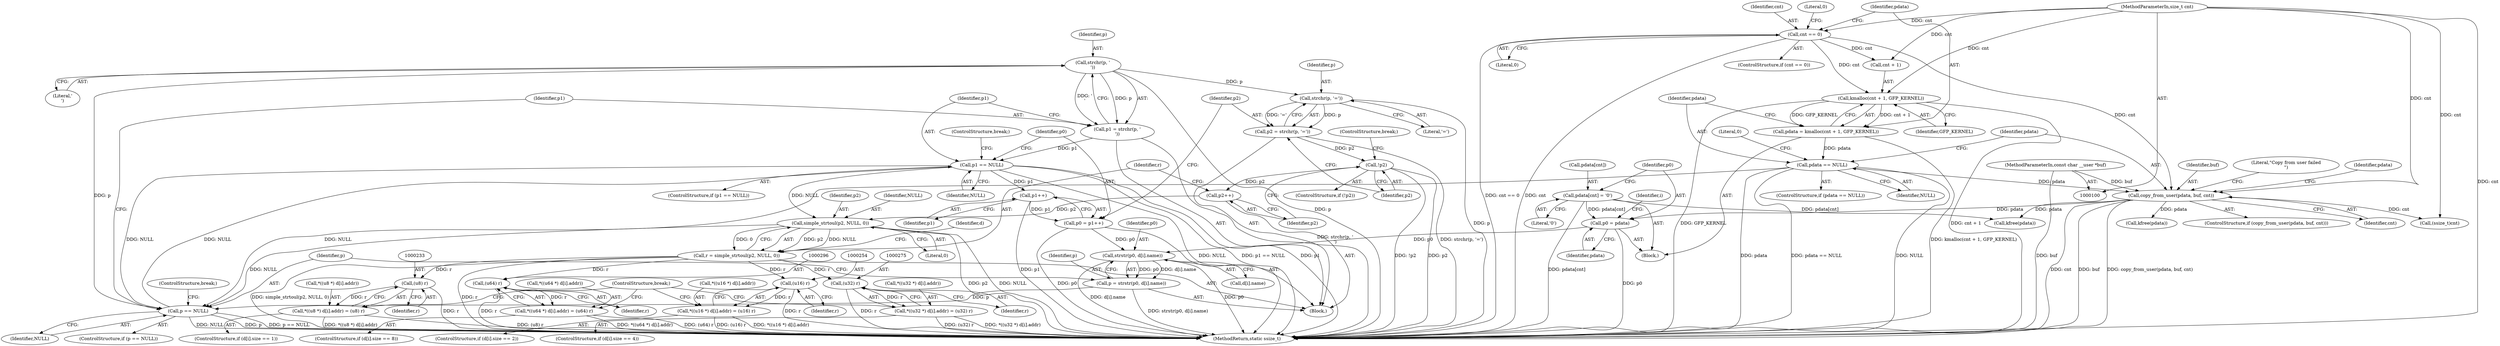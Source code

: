 digraph "0_linux_a497e47d4aec37aaf8f13509f3ef3d1f6a717d88@API" {
"1000186" [label="(Call,strchr(p, '\n'))"];
"1000180" [label="(Call,p == NULL)"];
"1000170" [label="(Call,p = strstr(p0, d[i].name))"];
"1000172" [label="(Call,strstr(p0, d[i].name))"];
"1000194" [label="(Call,p0 = p1++)"];
"1000196" [label="(Call,p1++)"];
"1000190" [label="(Call,p1 == NULL)"];
"1000184" [label="(Call,p1 = strchr(p, '\n'))"];
"1000186" [label="(Call,strchr(p, '\n'))"];
"1000155" [label="(Call,p0 = pdata)"];
"1000150" [label="(Call,pdata[cnt] = '\0')"];
"1000139" [label="(Call,copy_from_user(pdata, buf, cnt))"];
"1000133" [label="(Call,pdata == NULL)"];
"1000125" [label="(Call,pdata = kmalloc(cnt + 1, GFP_KERNEL))"];
"1000127" [label="(Call,kmalloc(cnt + 1, GFP_KERNEL))"];
"1000120" [label="(Call,cnt == 0)"];
"1000103" [label="(MethodParameterIn,size_t cnt)"];
"1000102" [label="(MethodParameterIn,const char __user *buf)"];
"1000211" [label="(Call,simple_strtoul(p2, NULL, 0))"];
"1000207" [label="(Call,p2++)"];
"1000204" [label="(Call,!p2)"];
"1000198" [label="(Call,p2 = strchr(p, '='))"];
"1000200" [label="(Call,strchr(p, '='))"];
"1000209" [label="(Call,r = simple_strtoul(p2, NULL, 0))"];
"1000232" [label="(Call,(u8) r)"];
"1000223" [label="(Call,*((u8 *) d[i].addr) = (u8) r)"];
"1000253" [label="(Call,(u16) r)"];
"1000244" [label="(Call,*((u16 *) d[i].addr) = (u16) r)"];
"1000274" [label="(Call,(u32) r)"];
"1000265" [label="(Call,*((u32 *) d[i].addr) = (u32) r)"];
"1000295" [label="(Call,(u64) r)"];
"1000286" [label="(Call,*((u64 *) d[i].addr) = (u64) r)"];
"1000189" [label="(ControlStructure,if (p1 == NULL))"];
"1000265" [label="(Call,*((u32 *) d[i].addr) = (u32) r)"];
"1000274" [label="(Call,(u32) r)"];
"1000199" [label="(Identifier,p2)"];
"1000197" [label="(Identifier,p1)"];
"1000298" [label="(ControlStructure,break;)"];
"1000120" [label="(Call,cnt == 0)"];
"1000295" [label="(Call,(u64) r)"];
"1000286" [label="(Call,*((u64 *) d[i].addr) = (u64) r)"];
"1000180" [label="(Call,p == NULL)"];
"1000127" [label="(Call,kmalloc(cnt + 1, GFP_KERNEL))"];
"1000207" [label="(Call,p2++)"];
"1000191" [label="(Identifier,p1)"];
"1000137" [label="(Literal,0)"];
"1000187" [label="(Identifier,p)"];
"1000131" [label="(Identifier,GFP_KERNEL)"];
"1000128" [label="(Call,cnt + 1)"];
"1000134" [label="(Identifier,pdata)"];
"1000139" [label="(Call,copy_from_user(pdata, buf, cnt))"];
"1000122" [label="(Literal,0)"];
"1000154" [label="(Literal,'\0')"];
"1000103" [label="(MethodParameterIn,size_t cnt)"];
"1000188" [label="(Literal,'\n')"];
"1000206" [label="(ControlStructure,break;)"];
"1000125" [label="(Call,pdata = kmalloc(cnt + 1, GFP_KERNEL))"];
"1000102" [label="(MethodParameterIn,const char __user *buf)"];
"1000204" [label="(Call,!p2)"];
"1000182" [label="(Identifier,NULL)"];
"1000179" [label="(ControlStructure,if (p == NULL))"];
"1000232" [label="(Call,(u8) r)"];
"1000297" [label="(Identifier,r)"];
"1000266" [label="(Call,*((u32 *) d[i].addr))"];
"1000212" [label="(Identifier,p2)"];
"1000205" [label="(Identifier,p2)"];
"1000174" [label="(Call,d[i].name)"];
"1000253" [label="(Call,(u16) r)"];
"1000236" [label="(ControlStructure,if (d[i].size == 2))"];
"1000255" [label="(Identifier,r)"];
"1000173" [label="(Identifier,p0)"];
"1000150" [label="(Call,pdata[cnt] = '\0')"];
"1000200" [label="(Call,strchr(p, '='))"];
"1000224" [label="(Call,*((u8 *) d[i].addr))"];
"1000172" [label="(Call,strstr(p0, d[i].name))"];
"1000201" [label="(Identifier,p)"];
"1000234" [label="(Identifier,r)"];
"1000209" [label="(Call,r = simple_strtoul(p2, NULL, 0))"];
"1000169" [label="(Block,)"];
"1000160" [label="(Identifier,i)"];
"1000126" [label="(Identifier,pdata)"];
"1000132" [label="(ControlStructure,if (pdata == NULL))"];
"1000105" [label="(Block,)"];
"1000140" [label="(Identifier,pdata)"];
"1000184" [label="(Call,p1 = strchr(p, '\n'))"];
"1000142" [label="(Identifier,cnt)"];
"1000244" [label="(Call,*((u16 *) d[i].addr) = (u16) r)"];
"1000151" [label="(Call,pdata[cnt])"];
"1000133" [label="(Call,pdata == NULL)"];
"1000141" [label="(Identifier,buf)"];
"1000193" [label="(ControlStructure,break;)"];
"1000276" [label="(Identifier,r)"];
"1000300" [label="(Call,kfree(pdata))"];
"1000190" [label="(Call,p1 == NULL)"];
"1000186" [label="(Call,strchr(p, '\n'))"];
"1000208" [label="(Identifier,p2)"];
"1000156" [label="(Identifier,p0)"];
"1000257" [label="(ControlStructure,if (d[i].size == 4))"];
"1000211" [label="(Call,simple_strtoul(p2, NULL, 0))"];
"1000198" [label="(Call,p2 = strchr(p, '='))"];
"1000192" [label="(Identifier,NULL)"];
"1000183" [label="(ControlStructure,break;)"];
"1000195" [label="(Identifier,p0)"];
"1000210" [label="(Identifier,r)"];
"1000185" [label="(Identifier,p1)"];
"1000214" [label="(Literal,0)"];
"1000203" [label="(ControlStructure,if (!p2))"];
"1000155" [label="(Call,p0 = pdata)"];
"1000202" [label="(Literal,'=')"];
"1000171" [label="(Identifier,p)"];
"1000146" [label="(Call,kfree(pdata))"];
"1000138" [label="(ControlStructure,if (copy_from_user(pdata, buf, cnt)))"];
"1000219" [label="(Identifier,d)"];
"1000170" [label="(Call,p = strstr(p0, d[i].name))"];
"1000145" [label="(Literal,\"Copy from user failed\n\")"];
"1000223" [label="(Call,*((u8 *) d[i].addr) = (u8) r)"];
"1000303" [label="(Call,(ssize_t)cnt)"];
"1000157" [label="(Identifier,pdata)"];
"1000278" [label="(ControlStructure,if (d[i].size == 8))"];
"1000194" [label="(Call,p0 = p1++)"];
"1000196" [label="(Call,p1++)"];
"1000119" [label="(ControlStructure,if (cnt == 0))"];
"1000124" [label="(Literal,0)"];
"1000213" [label="(Identifier,NULL)"];
"1000135" [label="(Identifier,NULL)"];
"1000152" [label="(Identifier,pdata)"];
"1000306" [label="(MethodReturn,static ssize_t)"];
"1000287" [label="(Call,*((u64 *) d[i].addr))"];
"1000181" [label="(Identifier,p)"];
"1000245" [label="(Call,*((u16 *) d[i].addr))"];
"1000215" [label="(ControlStructure,if (d[i].size == 1))"];
"1000121" [label="(Identifier,cnt)"];
"1000186" -> "1000184"  [label="AST: "];
"1000186" -> "1000188"  [label="CFG: "];
"1000187" -> "1000186"  [label="AST: "];
"1000188" -> "1000186"  [label="AST: "];
"1000184" -> "1000186"  [label="CFG: "];
"1000186" -> "1000306"  [label="DDG: p"];
"1000186" -> "1000184"  [label="DDG: p"];
"1000186" -> "1000184"  [label="DDG: '\n'"];
"1000180" -> "1000186"  [label="DDG: p"];
"1000186" -> "1000200"  [label="DDG: p"];
"1000180" -> "1000179"  [label="AST: "];
"1000180" -> "1000182"  [label="CFG: "];
"1000181" -> "1000180"  [label="AST: "];
"1000182" -> "1000180"  [label="AST: "];
"1000183" -> "1000180"  [label="CFG: "];
"1000185" -> "1000180"  [label="CFG: "];
"1000180" -> "1000306"  [label="DDG: NULL"];
"1000180" -> "1000306"  [label="DDG: p"];
"1000180" -> "1000306"  [label="DDG: p == NULL"];
"1000170" -> "1000180"  [label="DDG: p"];
"1000190" -> "1000180"  [label="DDG: NULL"];
"1000211" -> "1000180"  [label="DDG: NULL"];
"1000133" -> "1000180"  [label="DDG: NULL"];
"1000180" -> "1000190"  [label="DDG: NULL"];
"1000170" -> "1000169"  [label="AST: "];
"1000170" -> "1000172"  [label="CFG: "];
"1000171" -> "1000170"  [label="AST: "];
"1000172" -> "1000170"  [label="AST: "];
"1000181" -> "1000170"  [label="CFG: "];
"1000170" -> "1000306"  [label="DDG: strstr(p0, d[i].name)"];
"1000172" -> "1000170"  [label="DDG: p0"];
"1000172" -> "1000170"  [label="DDG: d[i].name"];
"1000172" -> "1000174"  [label="CFG: "];
"1000173" -> "1000172"  [label="AST: "];
"1000174" -> "1000172"  [label="AST: "];
"1000172" -> "1000306"  [label="DDG: d[i].name"];
"1000172" -> "1000306"  [label="DDG: p0"];
"1000194" -> "1000172"  [label="DDG: p0"];
"1000155" -> "1000172"  [label="DDG: p0"];
"1000194" -> "1000169"  [label="AST: "];
"1000194" -> "1000196"  [label="CFG: "];
"1000195" -> "1000194"  [label="AST: "];
"1000196" -> "1000194"  [label="AST: "];
"1000199" -> "1000194"  [label="CFG: "];
"1000194" -> "1000306"  [label="DDG: p0"];
"1000196" -> "1000194"  [label="DDG: p1"];
"1000196" -> "1000197"  [label="CFG: "];
"1000197" -> "1000196"  [label="AST: "];
"1000196" -> "1000306"  [label="DDG: p1"];
"1000190" -> "1000196"  [label="DDG: p1"];
"1000190" -> "1000189"  [label="AST: "];
"1000190" -> "1000192"  [label="CFG: "];
"1000191" -> "1000190"  [label="AST: "];
"1000192" -> "1000190"  [label="AST: "];
"1000193" -> "1000190"  [label="CFG: "];
"1000195" -> "1000190"  [label="CFG: "];
"1000190" -> "1000306"  [label="DDG: p1 == NULL"];
"1000190" -> "1000306"  [label="DDG: p1"];
"1000190" -> "1000306"  [label="DDG: NULL"];
"1000184" -> "1000190"  [label="DDG: p1"];
"1000190" -> "1000211"  [label="DDG: NULL"];
"1000184" -> "1000169"  [label="AST: "];
"1000185" -> "1000184"  [label="AST: "];
"1000191" -> "1000184"  [label="CFG: "];
"1000184" -> "1000306"  [label="DDG: strchr(p, '\n')"];
"1000155" -> "1000105"  [label="AST: "];
"1000155" -> "1000157"  [label="CFG: "];
"1000156" -> "1000155"  [label="AST: "];
"1000157" -> "1000155"  [label="AST: "];
"1000160" -> "1000155"  [label="CFG: "];
"1000155" -> "1000306"  [label="DDG: p0"];
"1000150" -> "1000155"  [label="DDG: pdata[cnt]"];
"1000139" -> "1000155"  [label="DDG: pdata"];
"1000150" -> "1000105"  [label="AST: "];
"1000150" -> "1000154"  [label="CFG: "];
"1000151" -> "1000150"  [label="AST: "];
"1000154" -> "1000150"  [label="AST: "];
"1000156" -> "1000150"  [label="CFG: "];
"1000150" -> "1000306"  [label="DDG: pdata[cnt]"];
"1000150" -> "1000300"  [label="DDG: pdata[cnt]"];
"1000139" -> "1000138"  [label="AST: "];
"1000139" -> "1000142"  [label="CFG: "];
"1000140" -> "1000139"  [label="AST: "];
"1000141" -> "1000139"  [label="AST: "];
"1000142" -> "1000139"  [label="AST: "];
"1000145" -> "1000139"  [label="CFG: "];
"1000152" -> "1000139"  [label="CFG: "];
"1000139" -> "1000306"  [label="DDG: cnt"];
"1000139" -> "1000306"  [label="DDG: buf"];
"1000139" -> "1000306"  [label="DDG: copy_from_user(pdata, buf, cnt)"];
"1000133" -> "1000139"  [label="DDG: pdata"];
"1000102" -> "1000139"  [label="DDG: buf"];
"1000103" -> "1000139"  [label="DDG: cnt"];
"1000120" -> "1000139"  [label="DDG: cnt"];
"1000139" -> "1000146"  [label="DDG: pdata"];
"1000139" -> "1000300"  [label="DDG: pdata"];
"1000139" -> "1000303"  [label="DDG: cnt"];
"1000133" -> "1000132"  [label="AST: "];
"1000133" -> "1000135"  [label="CFG: "];
"1000134" -> "1000133"  [label="AST: "];
"1000135" -> "1000133"  [label="AST: "];
"1000137" -> "1000133"  [label="CFG: "];
"1000140" -> "1000133"  [label="CFG: "];
"1000133" -> "1000306"  [label="DDG: pdata"];
"1000133" -> "1000306"  [label="DDG: pdata == NULL"];
"1000133" -> "1000306"  [label="DDG: NULL"];
"1000125" -> "1000133"  [label="DDG: pdata"];
"1000125" -> "1000105"  [label="AST: "];
"1000125" -> "1000127"  [label="CFG: "];
"1000126" -> "1000125"  [label="AST: "];
"1000127" -> "1000125"  [label="AST: "];
"1000134" -> "1000125"  [label="CFG: "];
"1000125" -> "1000306"  [label="DDG: kmalloc(cnt + 1, GFP_KERNEL)"];
"1000127" -> "1000125"  [label="DDG: cnt + 1"];
"1000127" -> "1000125"  [label="DDG: GFP_KERNEL"];
"1000127" -> "1000131"  [label="CFG: "];
"1000128" -> "1000127"  [label="AST: "];
"1000131" -> "1000127"  [label="AST: "];
"1000127" -> "1000306"  [label="DDG: cnt + 1"];
"1000127" -> "1000306"  [label="DDG: GFP_KERNEL"];
"1000120" -> "1000127"  [label="DDG: cnt"];
"1000103" -> "1000127"  [label="DDG: cnt"];
"1000120" -> "1000119"  [label="AST: "];
"1000120" -> "1000122"  [label="CFG: "];
"1000121" -> "1000120"  [label="AST: "];
"1000122" -> "1000120"  [label="AST: "];
"1000124" -> "1000120"  [label="CFG: "];
"1000126" -> "1000120"  [label="CFG: "];
"1000120" -> "1000306"  [label="DDG: cnt"];
"1000120" -> "1000306"  [label="DDG: cnt == 0"];
"1000103" -> "1000120"  [label="DDG: cnt"];
"1000120" -> "1000128"  [label="DDG: cnt"];
"1000103" -> "1000100"  [label="AST: "];
"1000103" -> "1000306"  [label="DDG: cnt"];
"1000103" -> "1000128"  [label="DDG: cnt"];
"1000103" -> "1000303"  [label="DDG: cnt"];
"1000102" -> "1000100"  [label="AST: "];
"1000102" -> "1000306"  [label="DDG: buf"];
"1000211" -> "1000209"  [label="AST: "];
"1000211" -> "1000214"  [label="CFG: "];
"1000212" -> "1000211"  [label="AST: "];
"1000213" -> "1000211"  [label="AST: "];
"1000214" -> "1000211"  [label="AST: "];
"1000209" -> "1000211"  [label="CFG: "];
"1000211" -> "1000306"  [label="DDG: p2"];
"1000211" -> "1000306"  [label="DDG: NULL"];
"1000211" -> "1000209"  [label="DDG: p2"];
"1000211" -> "1000209"  [label="DDG: NULL"];
"1000211" -> "1000209"  [label="DDG: 0"];
"1000207" -> "1000211"  [label="DDG: p2"];
"1000207" -> "1000169"  [label="AST: "];
"1000207" -> "1000208"  [label="CFG: "];
"1000208" -> "1000207"  [label="AST: "];
"1000210" -> "1000207"  [label="CFG: "];
"1000204" -> "1000207"  [label="DDG: p2"];
"1000204" -> "1000203"  [label="AST: "];
"1000204" -> "1000205"  [label="CFG: "];
"1000205" -> "1000204"  [label="AST: "];
"1000206" -> "1000204"  [label="CFG: "];
"1000208" -> "1000204"  [label="CFG: "];
"1000204" -> "1000306"  [label="DDG: p2"];
"1000204" -> "1000306"  [label="DDG: !p2"];
"1000198" -> "1000204"  [label="DDG: p2"];
"1000198" -> "1000169"  [label="AST: "];
"1000198" -> "1000200"  [label="CFG: "];
"1000199" -> "1000198"  [label="AST: "];
"1000200" -> "1000198"  [label="AST: "];
"1000205" -> "1000198"  [label="CFG: "];
"1000198" -> "1000306"  [label="DDG: strchr(p, '=')"];
"1000200" -> "1000198"  [label="DDG: p"];
"1000200" -> "1000198"  [label="DDG: '='"];
"1000200" -> "1000202"  [label="CFG: "];
"1000201" -> "1000200"  [label="AST: "];
"1000202" -> "1000200"  [label="AST: "];
"1000200" -> "1000306"  [label="DDG: p"];
"1000209" -> "1000169"  [label="AST: "];
"1000210" -> "1000209"  [label="AST: "];
"1000219" -> "1000209"  [label="CFG: "];
"1000209" -> "1000306"  [label="DDG: r"];
"1000209" -> "1000306"  [label="DDG: simple_strtoul(p2, NULL, 0)"];
"1000209" -> "1000232"  [label="DDG: r"];
"1000209" -> "1000253"  [label="DDG: r"];
"1000209" -> "1000274"  [label="DDG: r"];
"1000209" -> "1000295"  [label="DDG: r"];
"1000232" -> "1000223"  [label="AST: "];
"1000232" -> "1000234"  [label="CFG: "];
"1000233" -> "1000232"  [label="AST: "];
"1000234" -> "1000232"  [label="AST: "];
"1000223" -> "1000232"  [label="CFG: "];
"1000232" -> "1000306"  [label="DDG: r"];
"1000232" -> "1000223"  [label="DDG: r"];
"1000223" -> "1000215"  [label="AST: "];
"1000224" -> "1000223"  [label="AST: "];
"1000298" -> "1000223"  [label="CFG: "];
"1000223" -> "1000306"  [label="DDG: (u8) r"];
"1000223" -> "1000306"  [label="DDG: *((u8 *) d[i].addr)"];
"1000253" -> "1000244"  [label="AST: "];
"1000253" -> "1000255"  [label="CFG: "];
"1000254" -> "1000253"  [label="AST: "];
"1000255" -> "1000253"  [label="AST: "];
"1000244" -> "1000253"  [label="CFG: "];
"1000253" -> "1000306"  [label="DDG: r"];
"1000253" -> "1000244"  [label="DDG: r"];
"1000244" -> "1000236"  [label="AST: "];
"1000245" -> "1000244"  [label="AST: "];
"1000298" -> "1000244"  [label="CFG: "];
"1000244" -> "1000306"  [label="DDG: (u16) r"];
"1000244" -> "1000306"  [label="DDG: *((u16 *) d[i].addr)"];
"1000274" -> "1000265"  [label="AST: "];
"1000274" -> "1000276"  [label="CFG: "];
"1000275" -> "1000274"  [label="AST: "];
"1000276" -> "1000274"  [label="AST: "];
"1000265" -> "1000274"  [label="CFG: "];
"1000274" -> "1000306"  [label="DDG: r"];
"1000274" -> "1000265"  [label="DDG: r"];
"1000265" -> "1000257"  [label="AST: "];
"1000266" -> "1000265"  [label="AST: "];
"1000298" -> "1000265"  [label="CFG: "];
"1000265" -> "1000306"  [label="DDG: (u32) r"];
"1000265" -> "1000306"  [label="DDG: *((u32 *) d[i].addr)"];
"1000295" -> "1000286"  [label="AST: "];
"1000295" -> "1000297"  [label="CFG: "];
"1000296" -> "1000295"  [label="AST: "];
"1000297" -> "1000295"  [label="AST: "];
"1000286" -> "1000295"  [label="CFG: "];
"1000295" -> "1000306"  [label="DDG: r"];
"1000295" -> "1000286"  [label="DDG: r"];
"1000286" -> "1000278"  [label="AST: "];
"1000287" -> "1000286"  [label="AST: "];
"1000298" -> "1000286"  [label="CFG: "];
"1000286" -> "1000306"  [label="DDG: *((u64 *) d[i].addr)"];
"1000286" -> "1000306"  [label="DDG: (u64) r"];
}
